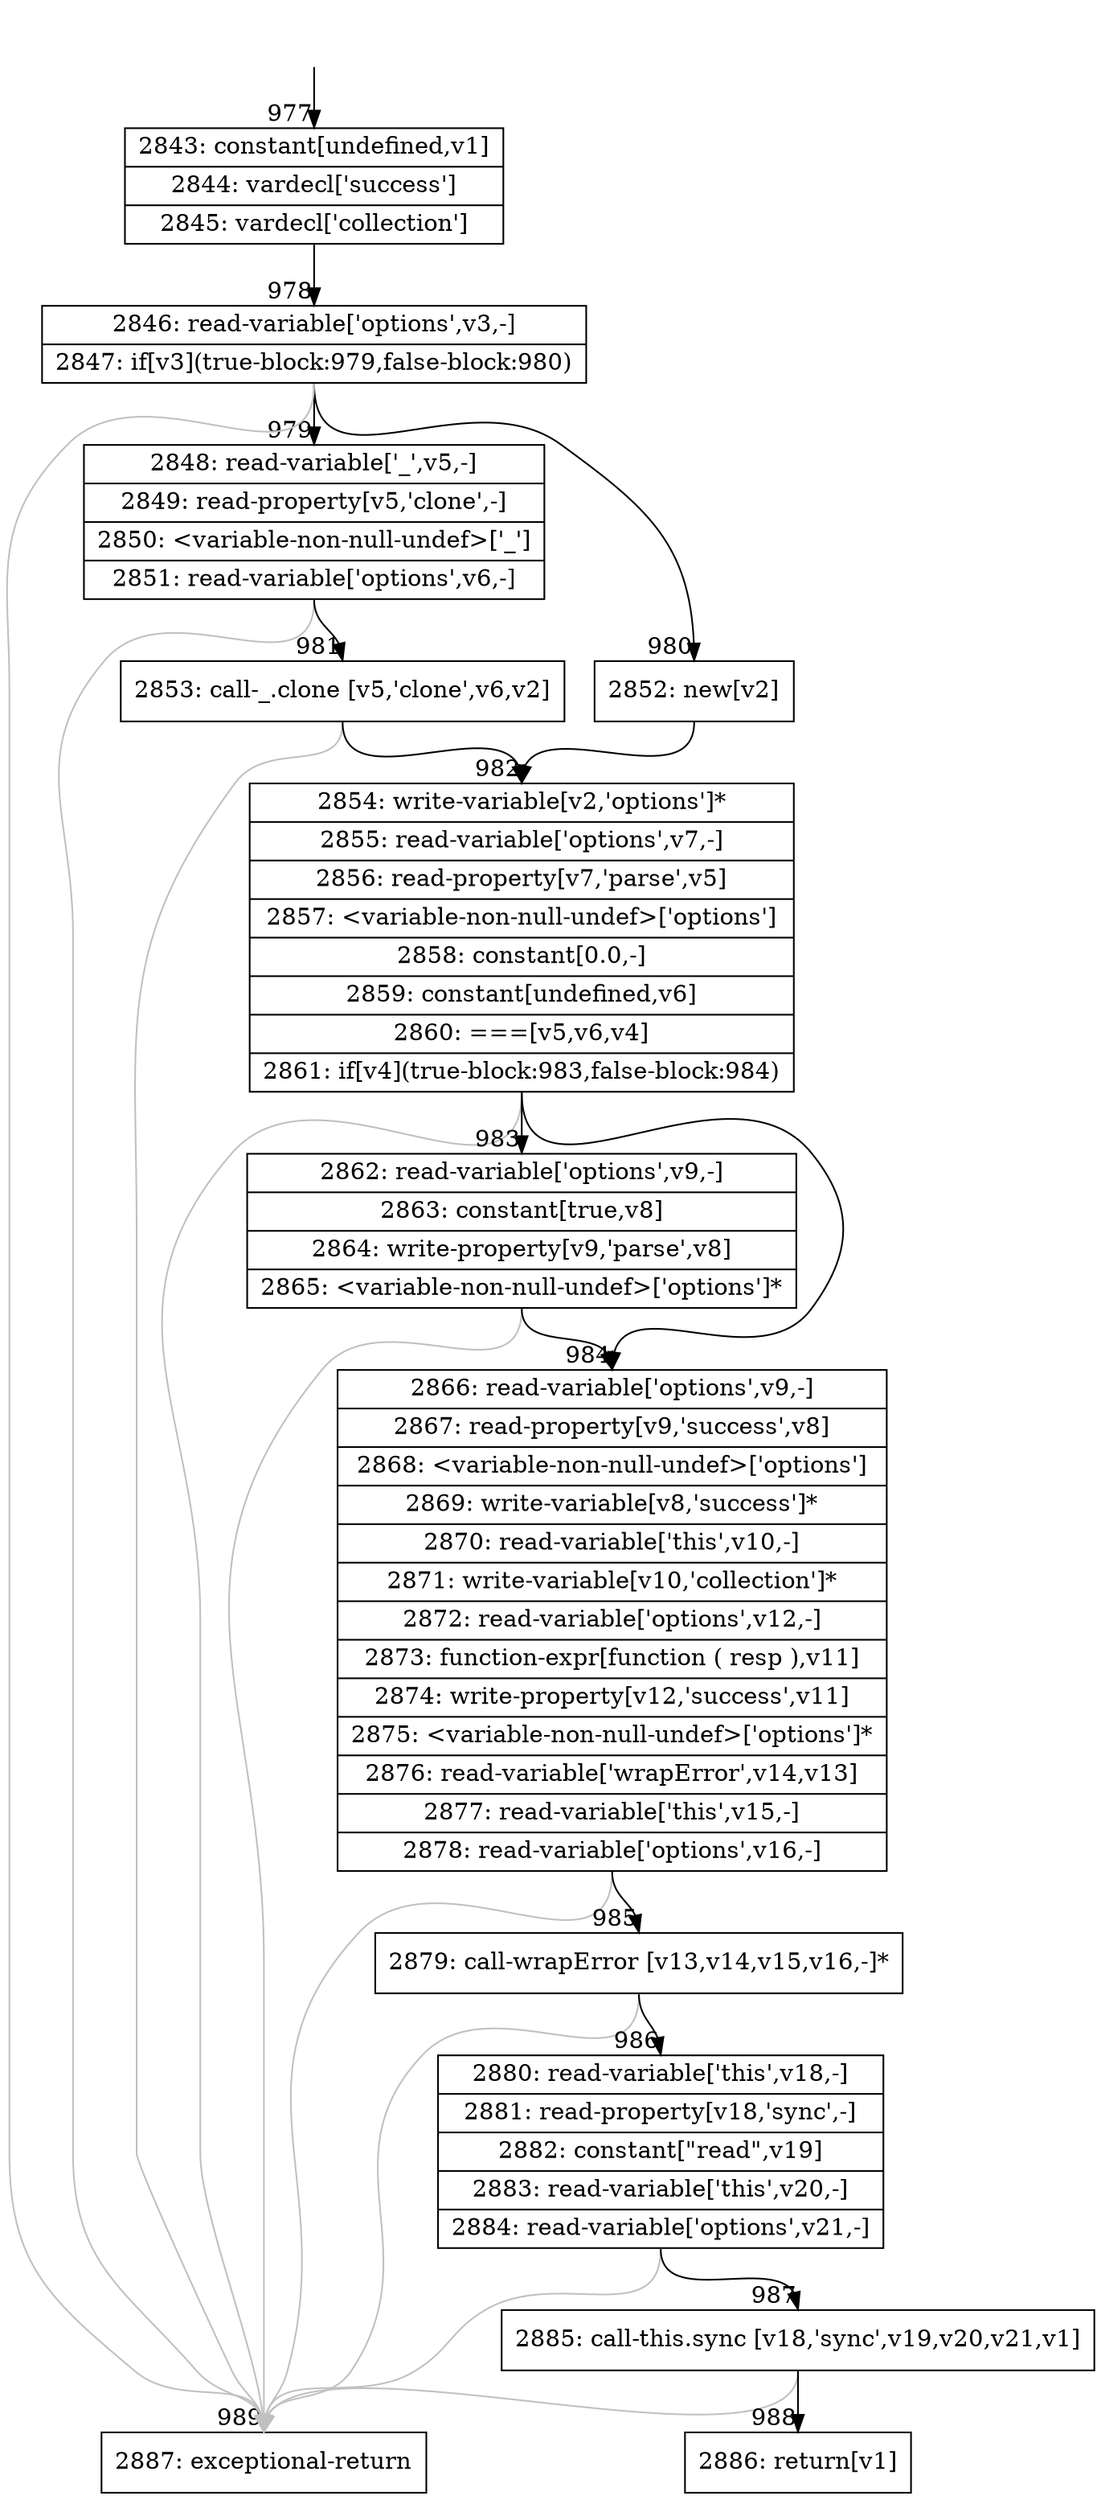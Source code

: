 digraph {
rankdir="TD"
BB_entry65[shape=none,label=""];
BB_entry65 -> BB977 [tailport=s, headport=n, headlabel="    977"]
BB977 [shape=record label="{2843: constant[undefined,v1]|2844: vardecl['success']|2845: vardecl['collection']}" ] 
BB977 -> BB978 [tailport=s, headport=n, headlabel="      978"]
BB978 [shape=record label="{2846: read-variable['options',v3,-]|2847: if[v3](true-block:979,false-block:980)}" ] 
BB978 -> BB979 [tailport=s, headport=n, headlabel="      979"]
BB978 -> BB980 [tailport=s, headport=n, headlabel="      980"]
BB978 -> BB989 [tailport=s, headport=n, color=gray, headlabel="      989"]
BB979 [shape=record label="{2848: read-variable['_',v5,-]|2849: read-property[v5,'clone',-]|2850: \<variable-non-null-undef\>['_']|2851: read-variable['options',v6,-]}" ] 
BB979 -> BB981 [tailport=s, headport=n, headlabel="      981"]
BB979 -> BB989 [tailport=s, headport=n, color=gray]
BB980 [shape=record label="{2852: new[v2]}" ] 
BB980 -> BB982 [tailport=s, headport=n, headlabel="      982"]
BB981 [shape=record label="{2853: call-_.clone [v5,'clone',v6,v2]}" ] 
BB981 -> BB982 [tailport=s, headport=n]
BB981 -> BB989 [tailport=s, headport=n, color=gray]
BB982 [shape=record label="{2854: write-variable[v2,'options']*|2855: read-variable['options',v7,-]|2856: read-property[v7,'parse',v5]|2857: \<variable-non-null-undef\>['options']|2858: constant[0.0,-]|2859: constant[undefined,v6]|2860: ===[v5,v6,v4]|2861: if[v4](true-block:983,false-block:984)}" ] 
BB982 -> BB983 [tailport=s, headport=n, headlabel="      983"]
BB982 -> BB984 [tailport=s, headport=n, headlabel="      984"]
BB982 -> BB989 [tailport=s, headport=n, color=gray]
BB983 [shape=record label="{2862: read-variable['options',v9,-]|2863: constant[true,v8]|2864: write-property[v9,'parse',v8]|2865: \<variable-non-null-undef\>['options']*}" ] 
BB983 -> BB984 [tailport=s, headport=n]
BB983 -> BB989 [tailport=s, headport=n, color=gray]
BB984 [shape=record label="{2866: read-variable['options',v9,-]|2867: read-property[v9,'success',v8]|2868: \<variable-non-null-undef\>['options']|2869: write-variable[v8,'success']*|2870: read-variable['this',v10,-]|2871: write-variable[v10,'collection']*|2872: read-variable['options',v12,-]|2873: function-expr[function ( resp ),v11]|2874: write-property[v12,'success',v11]|2875: \<variable-non-null-undef\>['options']*|2876: read-variable['wrapError',v14,v13]|2877: read-variable['this',v15,-]|2878: read-variable['options',v16,-]}" ] 
BB984 -> BB985 [tailport=s, headport=n, headlabel="      985"]
BB984 -> BB989 [tailport=s, headport=n, color=gray]
BB985 [shape=record label="{2879: call-wrapError [v13,v14,v15,v16,-]*}" ] 
BB985 -> BB986 [tailport=s, headport=n, headlabel="      986"]
BB985 -> BB989 [tailport=s, headport=n, color=gray]
BB986 [shape=record label="{2880: read-variable['this',v18,-]|2881: read-property[v18,'sync',-]|2882: constant[\"read\",v19]|2883: read-variable['this',v20,-]|2884: read-variable['options',v21,-]}" ] 
BB986 -> BB987 [tailport=s, headport=n, headlabel="      987"]
BB986 -> BB989 [tailport=s, headport=n, color=gray]
BB987 [shape=record label="{2885: call-this.sync [v18,'sync',v19,v20,v21,v1]}" ] 
BB987 -> BB988 [tailport=s, headport=n, headlabel="      988"]
BB987 -> BB989 [tailport=s, headport=n, color=gray]
BB988 [shape=record label="{2886: return[v1]}" ] 
BB989 [shape=record label="{2887: exceptional-return}" ] 
//#$~ 868
}
